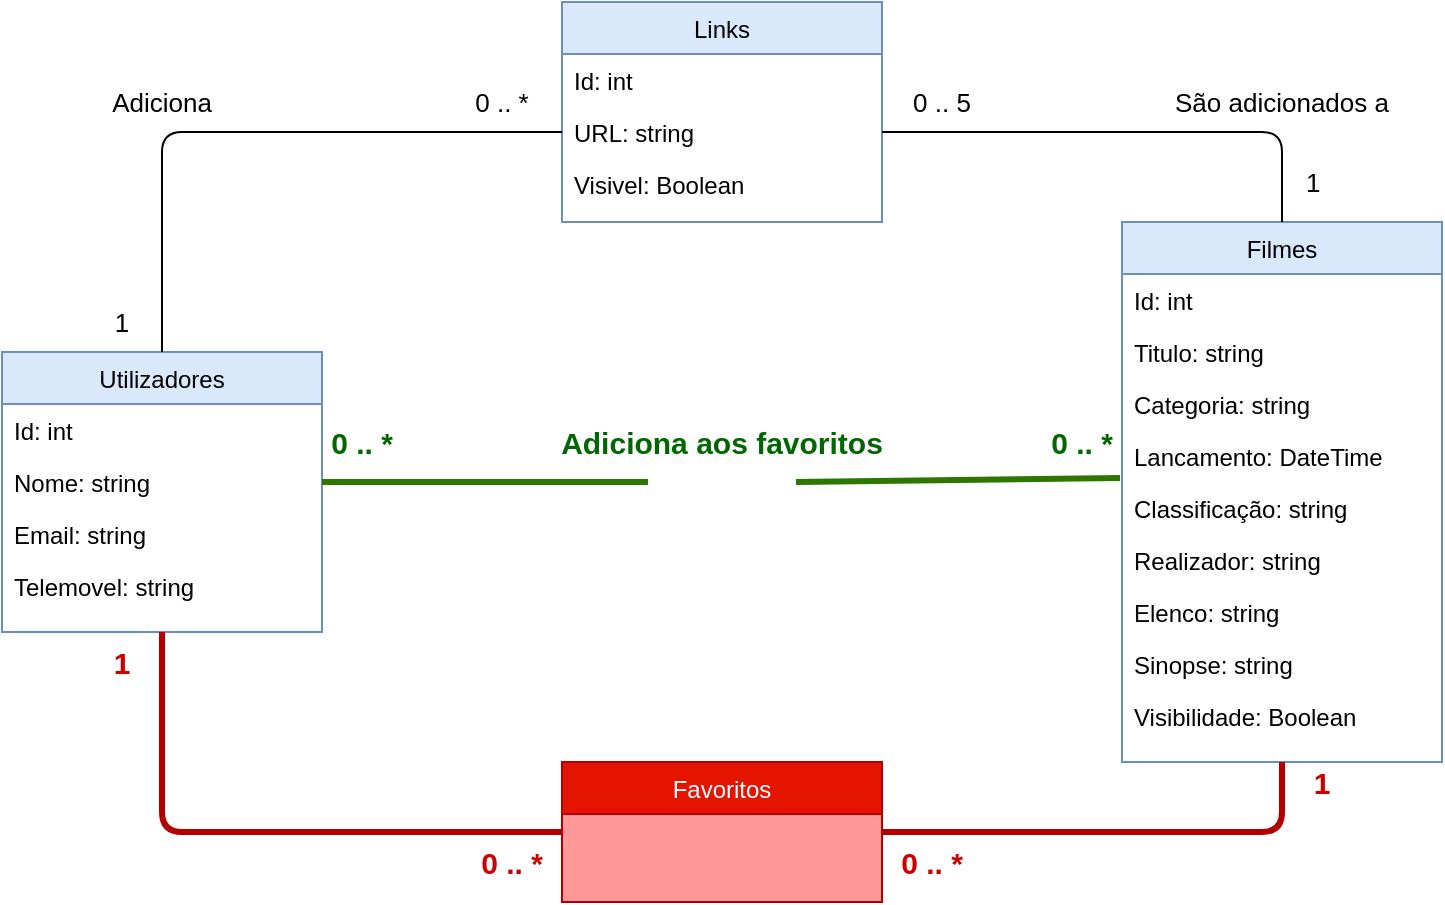 <mxfile version="14.1.8" type="device"><diagram id="C5RBs43oDa-KdzZeNtuy" name="Page-1"><mxGraphModel dx="1422" dy="737" grid="1" gridSize="10" guides="1" tooltips="1" connect="1" arrows="1" fold="1" page="1" pageScale="1" pageWidth="827" pageHeight="1169" math="0" shadow="0"><root><mxCell id="WIyWlLk6GJQsqaUBKTNV-0"/><mxCell id="WIyWlLk6GJQsqaUBKTNV-1" parent="WIyWlLk6GJQsqaUBKTNV-0"/><mxCell id="zkfFHV4jXpPFQw0GAbJ--0" value="Utilizadores" style="swimlane;fontStyle=0;align=center;verticalAlign=top;childLayout=stackLayout;horizontal=1;startSize=26;horizontalStack=0;resizeParent=1;resizeLast=0;collapsible=1;marginBottom=0;rounded=0;shadow=0;strokeWidth=1;fillColor=#dae8fc;strokeColor=#6c8ebf;" parent="WIyWlLk6GJQsqaUBKTNV-1" vertex="1"><mxGeometry x="40" y="265" width="160" height="140" as="geometry"><mxRectangle x="230" y="140" width="160" height="26" as="alternateBounds"/></mxGeometry></mxCell><mxCell id="zkfFHV4jXpPFQw0GAbJ--1" value="Id: int" style="text;align=left;verticalAlign=top;spacingLeft=4;spacingRight=4;overflow=hidden;rotatable=0;points=[[0,0.5],[1,0.5]];portConstraint=eastwest;" parent="zkfFHV4jXpPFQw0GAbJ--0" vertex="1"><mxGeometry y="26" width="160" height="26" as="geometry"/></mxCell><mxCell id="zkfFHV4jXpPFQw0GAbJ--2" value="Nome: string" style="text;align=left;verticalAlign=top;spacingLeft=4;spacingRight=4;overflow=hidden;rotatable=0;points=[[0,0.5],[1,0.5]];portConstraint=eastwest;rounded=0;shadow=0;html=0;" parent="zkfFHV4jXpPFQw0GAbJ--0" vertex="1"><mxGeometry y="52" width="160" height="26" as="geometry"/></mxCell><mxCell id="zkfFHV4jXpPFQw0GAbJ--3" value="Email: string" style="text;align=left;verticalAlign=top;spacingLeft=4;spacingRight=4;overflow=hidden;rotatable=0;points=[[0,0.5],[1,0.5]];portConstraint=eastwest;rounded=0;shadow=0;html=0;" parent="zkfFHV4jXpPFQw0GAbJ--0" vertex="1"><mxGeometry y="78" width="160" height="26" as="geometry"/></mxCell><mxCell id="qcGB6cNOZaZRc3PSAfBK-1" value="Telemovel: string" style="text;align=left;verticalAlign=top;spacingLeft=4;spacingRight=4;overflow=hidden;rotatable=0;points=[[0,0.5],[1,0.5]];portConstraint=eastwest;rounded=0;shadow=0;html=0;" vertex="1" parent="zkfFHV4jXpPFQw0GAbJ--0"><mxGeometry y="104" width="160" height="26" as="geometry"/></mxCell><mxCell id="zkfFHV4jXpPFQw0GAbJ--6" value="Links" style="swimlane;fontStyle=0;align=center;verticalAlign=top;childLayout=stackLayout;horizontal=1;startSize=26;horizontalStack=0;resizeParent=1;resizeLast=0;collapsible=1;marginBottom=0;rounded=0;shadow=0;strokeWidth=1;fillColor=#dae8fc;strokeColor=#6c8ebf;" parent="WIyWlLk6GJQsqaUBKTNV-1" vertex="1"><mxGeometry x="320" y="90" width="160" height="110" as="geometry"><mxRectangle x="130" y="380" width="160" height="26" as="alternateBounds"/></mxGeometry></mxCell><mxCell id="zkfFHV4jXpPFQw0GAbJ--7" value="Id: int" style="text;align=left;verticalAlign=top;spacingLeft=4;spacingRight=4;overflow=hidden;rotatable=0;points=[[0,0.5],[1,0.5]];portConstraint=eastwest;" parent="zkfFHV4jXpPFQw0GAbJ--6" vertex="1"><mxGeometry y="26" width="160" height="26" as="geometry"/></mxCell><mxCell id="zkfFHV4jXpPFQw0GAbJ--8" value="URL: string" style="text;align=left;verticalAlign=top;spacingLeft=4;spacingRight=4;overflow=hidden;rotatable=0;points=[[0,0.5],[1,0.5]];portConstraint=eastwest;rounded=0;shadow=0;html=0;" parent="zkfFHV4jXpPFQw0GAbJ--6" vertex="1"><mxGeometry y="52" width="160" height="26" as="geometry"/></mxCell><mxCell id="qcGB6cNOZaZRc3PSAfBK-6" value="Visivel: Boolean" style="text;align=left;verticalAlign=top;spacingLeft=4;spacingRight=4;overflow=hidden;rotatable=0;points=[[0,0.5],[1,0.5]];portConstraint=eastwest;rounded=0;shadow=0;html=0;" vertex="1" parent="zkfFHV4jXpPFQw0GAbJ--6"><mxGeometry y="78" width="160" height="26" as="geometry"/></mxCell><mxCell id="zkfFHV4jXpPFQw0GAbJ--13" value="Favoritos" style="swimlane;fontStyle=0;align=center;verticalAlign=top;childLayout=stackLayout;horizontal=1;startSize=26;horizontalStack=0;resizeParent=1;resizeLast=0;collapsible=1;marginBottom=0;rounded=0;shadow=0;strokeWidth=1;fillColor=#e51400;strokeColor=#B20000;fontColor=#ffffff;labelBackgroundColor=none;swimlaneFillColor=#FF9999;" parent="WIyWlLk6GJQsqaUBKTNV-1" vertex="1"><mxGeometry x="320" y="470" width="160" height="70" as="geometry"><mxRectangle x="340" y="380" width="170" height="26" as="alternateBounds"/></mxGeometry></mxCell><mxCell id="zkfFHV4jXpPFQw0GAbJ--17" value="Filmes" style="swimlane;fontStyle=0;align=center;verticalAlign=top;childLayout=stackLayout;horizontal=1;startSize=26;horizontalStack=0;resizeParent=1;resizeLast=0;collapsible=1;marginBottom=0;rounded=0;shadow=0;strokeWidth=1;fillColor=#dae8fc;strokeColor=#6c8ebf;" parent="WIyWlLk6GJQsqaUBKTNV-1" vertex="1"><mxGeometry x="600" y="200" width="160" height="270" as="geometry"><mxRectangle x="550" y="140" width="160" height="26" as="alternateBounds"/></mxGeometry></mxCell><mxCell id="zkfFHV4jXpPFQw0GAbJ--18" value="Id: int" style="text;align=left;verticalAlign=top;spacingLeft=4;spacingRight=4;overflow=hidden;rotatable=0;points=[[0,0.5],[1,0.5]];portConstraint=eastwest;" parent="zkfFHV4jXpPFQw0GAbJ--17" vertex="1"><mxGeometry y="26" width="160" height="26" as="geometry"/></mxCell><mxCell id="zkfFHV4jXpPFQw0GAbJ--19" value="Titulo: string" style="text;align=left;verticalAlign=top;spacingLeft=4;spacingRight=4;overflow=hidden;rotatable=0;points=[[0,0.5],[1,0.5]];portConstraint=eastwest;rounded=0;shadow=0;html=0;" parent="zkfFHV4jXpPFQw0GAbJ--17" vertex="1"><mxGeometry y="52" width="160" height="26" as="geometry"/></mxCell><mxCell id="zkfFHV4jXpPFQw0GAbJ--20" value="Categoria: string" style="text;align=left;verticalAlign=top;spacingLeft=4;spacingRight=4;overflow=hidden;rotatable=0;points=[[0,0.5],[1,0.5]];portConstraint=eastwest;rounded=0;shadow=0;html=0;" parent="zkfFHV4jXpPFQw0GAbJ--17" vertex="1"><mxGeometry y="78" width="160" height="26" as="geometry"/></mxCell><mxCell id="zkfFHV4jXpPFQw0GAbJ--21" value="Lancamento: DateTime" style="text;align=left;verticalAlign=top;spacingLeft=4;spacingRight=4;overflow=hidden;rotatable=0;points=[[0,0.5],[1,0.5]];portConstraint=eastwest;rounded=0;shadow=0;html=0;" parent="zkfFHV4jXpPFQw0GAbJ--17" vertex="1"><mxGeometry y="104" width="160" height="26" as="geometry"/></mxCell><mxCell id="zkfFHV4jXpPFQw0GAbJ--22" value="Classificação: string" style="text;align=left;verticalAlign=top;spacingLeft=4;spacingRight=4;overflow=hidden;rotatable=0;points=[[0,0.5],[1,0.5]];portConstraint=eastwest;rounded=0;shadow=0;html=0;" parent="zkfFHV4jXpPFQw0GAbJ--17" vertex="1"><mxGeometry y="130" width="160" height="26" as="geometry"/></mxCell><mxCell id="qcGB6cNOZaZRc3PSAfBK-2" value="Realizador: string" style="text;align=left;verticalAlign=top;spacingLeft=4;spacingRight=4;overflow=hidden;rotatable=0;points=[[0,0.5],[1,0.5]];portConstraint=eastwest;rounded=0;shadow=0;html=0;" vertex="1" parent="zkfFHV4jXpPFQw0GAbJ--17"><mxGeometry y="156" width="160" height="26" as="geometry"/></mxCell><mxCell id="qcGB6cNOZaZRc3PSAfBK-3" value="Elenco: string" style="text;align=left;verticalAlign=top;spacingLeft=4;spacingRight=4;overflow=hidden;rotatable=0;points=[[0,0.5],[1,0.5]];portConstraint=eastwest;rounded=0;shadow=0;html=0;" vertex="1" parent="zkfFHV4jXpPFQw0GAbJ--17"><mxGeometry y="182" width="160" height="26" as="geometry"/></mxCell><mxCell id="qcGB6cNOZaZRc3PSAfBK-4" value="Sinopse: string" style="text;align=left;verticalAlign=top;spacingLeft=4;spacingRight=4;overflow=hidden;rotatable=0;points=[[0,0.5],[1,0.5]];portConstraint=eastwest;rounded=0;shadow=0;html=0;" vertex="1" parent="zkfFHV4jXpPFQw0GAbJ--17"><mxGeometry y="208" width="160" height="26" as="geometry"/></mxCell><mxCell id="qcGB6cNOZaZRc3PSAfBK-5" value="Visibilidade: Boolean" style="text;align=left;verticalAlign=top;spacingLeft=4;spacingRight=4;overflow=hidden;rotatable=0;points=[[0,0.5],[1,0.5]];portConstraint=eastwest;rounded=0;shadow=0;html=0;" vertex="1" parent="zkfFHV4jXpPFQw0GAbJ--17"><mxGeometry y="234" width="160" height="26" as="geometry"/></mxCell><mxCell id="qcGB6cNOZaZRc3PSAfBK-9" value="" style="endArrow=none;html=1;exitX=0;exitY=0.5;exitDx=0;exitDy=0;fillColor=#e51400;strokeColor=#B20000;strokeWidth=3;entryX=0.5;entryY=1;entryDx=0;entryDy=0;" edge="1" parent="WIyWlLk6GJQsqaUBKTNV-1" source="zkfFHV4jXpPFQw0GAbJ--13" target="zkfFHV4jXpPFQw0GAbJ--0"><mxGeometry width="50" height="50" relative="1" as="geometry"><mxPoint x="120" y="470" as="sourcePoint"/><mxPoint x="160" y="420" as="targetPoint"/><Array as="points"><mxPoint x="120" y="505"/></Array></mxGeometry></mxCell><mxCell id="qcGB6cNOZaZRc3PSAfBK-10" value="" style="endArrow=none;html=1;exitX=0.5;exitY=0;exitDx=0;exitDy=0;entryX=0;entryY=0.5;entryDx=0;entryDy=0;" edge="1" parent="WIyWlLk6GJQsqaUBKTNV-1" source="zkfFHV4jXpPFQw0GAbJ--0" target="zkfFHV4jXpPFQw0GAbJ--8"><mxGeometry width="50" height="50" relative="1" as="geometry"><mxPoint x="150" y="270" as="sourcePoint"/><mxPoint x="200" y="220" as="targetPoint"/><Array as="points"><mxPoint x="120" y="155"/></Array></mxGeometry></mxCell><mxCell id="qcGB6cNOZaZRc3PSAfBK-11" value="" style="endArrow=none;html=1;strokeWidth=3;entryX=0.5;entryY=1;entryDx=0;entryDy=0;exitX=1;exitY=0.5;exitDx=0;exitDy=0;fillColor=#e51400;strokeColor=#B20000;" edge="1" parent="WIyWlLk6GJQsqaUBKTNV-1" source="zkfFHV4jXpPFQw0GAbJ--13" target="zkfFHV4jXpPFQw0GAbJ--17"><mxGeometry width="50" height="50" relative="1" as="geometry"><mxPoint x="540" y="430" as="sourcePoint"/><mxPoint x="590" y="380" as="targetPoint"/><Array as="points"><mxPoint x="680" y="505"/></Array></mxGeometry></mxCell><mxCell id="qcGB6cNOZaZRc3PSAfBK-12" value="" style="endArrow=none;html=1;strokeWidth=1;entryX=0.5;entryY=0;entryDx=0;entryDy=0;exitX=1;exitY=0.5;exitDx=0;exitDy=0;" edge="1" parent="WIyWlLk6GJQsqaUBKTNV-1" source="zkfFHV4jXpPFQw0GAbJ--8" target="zkfFHV4jXpPFQw0GAbJ--17"><mxGeometry width="50" height="50" relative="1" as="geometry"><mxPoint x="540" y="430" as="sourcePoint"/><mxPoint x="590" y="380" as="targetPoint"/><Array as="points"><mxPoint x="680" y="155"/></Array></mxGeometry></mxCell><mxCell id="qcGB6cNOZaZRc3PSAfBK-13" value="" style="endArrow=none;html=1;strokeWidth=3;exitX=1;exitY=0.5;exitDx=0;exitDy=0;fillColor=#60a917;strokeColor=#2D7600;" edge="1" parent="WIyWlLk6GJQsqaUBKTNV-1" source="qcGB6cNOZaZRc3PSAfBK-33"><mxGeometry width="50" height="50" relative="1" as="geometry"><mxPoint x="540" y="430" as="sourcePoint"/><mxPoint x="599" y="328" as="targetPoint"/></mxGeometry></mxCell><mxCell id="qcGB6cNOZaZRc3PSAfBK-14" value="0 .. 5" style="text;html=1;strokeColor=none;fillColor=none;align=center;verticalAlign=middle;whiteSpace=wrap;rounded=0;labelBackgroundColor=none;fontSize=13;" vertex="1" parent="WIyWlLk6GJQsqaUBKTNV-1"><mxGeometry x="490" y="130" width="40" height="20" as="geometry"/></mxCell><mxCell id="qcGB6cNOZaZRc3PSAfBK-15" value="0 .. *" style="text;html=1;strokeColor=none;fillColor=none;align=center;verticalAlign=middle;whiteSpace=wrap;rounded=0;labelBackgroundColor=none;fontSize=13;" vertex="1" parent="WIyWlLk6GJQsqaUBKTNV-1"><mxGeometry x="270" y="130" width="40" height="20" as="geometry"/></mxCell><mxCell id="qcGB6cNOZaZRc3PSAfBK-16" value="1" style="text;html=1;strokeColor=none;fillColor=none;align=left;verticalAlign=middle;whiteSpace=wrap;rounded=0;labelBackgroundColor=none;fontSize=13;" vertex="1" parent="WIyWlLk6GJQsqaUBKTNV-1"><mxGeometry x="690" y="170" width="40" height="20" as="geometry"/></mxCell><mxCell id="qcGB6cNOZaZRc3PSAfBK-17" value="1" style="text;html=1;strokeColor=none;fillColor=none;align=center;verticalAlign=middle;whiteSpace=wrap;rounded=0;labelBackgroundColor=none;fontSize=13;" vertex="1" parent="WIyWlLk6GJQsqaUBKTNV-1"><mxGeometry x="80" y="240" width="40" height="20" as="geometry"/></mxCell><mxCell id="qcGB6cNOZaZRc3PSAfBK-18" value="0 .. *" style="text;html=1;strokeColor=none;fillColor=none;align=center;verticalAlign=middle;whiteSpace=wrap;rounded=0;labelBackgroundColor=none;fontSize=15;fontStyle=1;fontColor=#006600;" vertex="1" parent="WIyWlLk6GJQsqaUBKTNV-1"><mxGeometry x="200" y="300" width="40" height="20" as="geometry"/></mxCell><mxCell id="qcGB6cNOZaZRc3PSAfBK-19" value="0 .. *" style="text;html=1;strokeColor=none;fillColor=none;align=center;verticalAlign=middle;whiteSpace=wrap;rounded=0;labelBackgroundColor=none;fontSize=15;fontColor=#006600;fontStyle=1" vertex="1" parent="WIyWlLk6GJQsqaUBKTNV-1"><mxGeometry x="560" y="300" width="40" height="20" as="geometry"/></mxCell><mxCell id="qcGB6cNOZaZRc3PSAfBK-21" value="Adiciona aos favoritos" style="text;html=1;strokeColor=none;fillColor=none;align=center;verticalAlign=middle;whiteSpace=wrap;rounded=0;labelBackgroundColor=none;fontSize=15;fontColor=#006600;fontStyle=1" vertex="1" parent="WIyWlLk6GJQsqaUBKTNV-1"><mxGeometry x="315" y="300" width="170" height="20" as="geometry"/></mxCell><mxCell id="qcGB6cNOZaZRc3PSAfBK-23" value="&lt;font color=&quot;#cc0000&quot;&gt;1&lt;/font&gt;" style="text;html=1;strokeColor=none;fillColor=none;align=center;verticalAlign=middle;whiteSpace=wrap;rounded=0;labelBackgroundColor=none;fontSize=15;fontStyle=1;fontColor=#006600;" vertex="1" parent="WIyWlLk6GJQsqaUBKTNV-1"><mxGeometry x="80" y="410" width="40" height="20" as="geometry"/></mxCell><mxCell id="qcGB6cNOZaZRc3PSAfBK-24" value="&lt;font color=&quot;#cc0000&quot;&gt;0 .. *&lt;/font&gt;" style="text;html=1;strokeColor=none;fillColor=none;align=center;verticalAlign=middle;whiteSpace=wrap;rounded=0;labelBackgroundColor=none;fontSize=15;fontStyle=1;fontColor=#006600;" vertex="1" parent="WIyWlLk6GJQsqaUBKTNV-1"><mxGeometry x="275" y="510" width="40" height="20" as="geometry"/></mxCell><mxCell id="qcGB6cNOZaZRc3PSAfBK-25" value="&lt;font color=&quot;#cc0000&quot;&gt;0 .. *&lt;/font&gt;" style="text;html=1;strokeColor=none;fillColor=none;align=center;verticalAlign=middle;whiteSpace=wrap;rounded=0;labelBackgroundColor=none;fontSize=15;fontStyle=1;fontColor=#006600;" vertex="1" parent="WIyWlLk6GJQsqaUBKTNV-1"><mxGeometry x="485" y="510" width="40" height="20" as="geometry"/></mxCell><mxCell id="qcGB6cNOZaZRc3PSAfBK-26" value="&lt;font color=&quot;#cc0000&quot;&gt;1&lt;/font&gt;" style="text;html=1;strokeColor=none;fillColor=none;align=center;verticalAlign=middle;whiteSpace=wrap;rounded=0;labelBackgroundColor=none;fontSize=15;fontStyle=1;fontColor=#006600;" vertex="1" parent="WIyWlLk6GJQsqaUBKTNV-1"><mxGeometry x="680" y="470" width="40" height="20" as="geometry"/></mxCell><mxCell id="qcGB6cNOZaZRc3PSAfBK-27" value="Adiciona" style="text;html=1;strokeColor=none;fillColor=none;align=center;verticalAlign=middle;whiteSpace=wrap;rounded=0;labelBackgroundColor=none;fontSize=13;" vertex="1" parent="WIyWlLk6GJQsqaUBKTNV-1"><mxGeometry x="100" y="130" width="40" height="20" as="geometry"/></mxCell><mxCell id="qcGB6cNOZaZRc3PSAfBK-28" value="São adicionados a" style="text;html=1;strokeColor=none;fillColor=none;align=center;verticalAlign=middle;whiteSpace=wrap;rounded=0;labelBackgroundColor=none;fontSize=13;" vertex="1" parent="WIyWlLk6GJQsqaUBKTNV-1"><mxGeometry x="625" y="130" width="110" height="20" as="geometry"/></mxCell><mxCell id="qcGB6cNOZaZRc3PSAfBK-33" value="" style="shape=image;html=1;verticalAlign=top;verticalLabelPosition=bottom;labelBackgroundColor=#ffffff;imageAspect=0;aspect=fixed;image=https://cdn1.iconfinder.com/data/icons/feather-2/24/x-128.png;strokeColor=#333333;gradientColor=none;fontSize=15;fontColor=#FF0000;align=left;connectable=0;allowArrows=0;" vertex="1" parent="WIyWlLk6GJQsqaUBKTNV-1"><mxGeometry x="363" y="293" width="74" height="74" as="geometry"/></mxCell><mxCell id="qcGB6cNOZaZRc3PSAfBK-36" value="" style="endArrow=none;html=1;strokeWidth=3;exitX=1;exitY=0.5;exitDx=0;exitDy=0;fillColor=#60a917;strokeColor=#2D7600;" edge="1" parent="WIyWlLk6GJQsqaUBKTNV-1" source="zkfFHV4jXpPFQw0GAbJ--2" target="qcGB6cNOZaZRc3PSAfBK-33"><mxGeometry width="50" height="50" relative="1" as="geometry"><mxPoint x="200" y="330" as="sourcePoint"/><mxPoint x="599" y="328" as="targetPoint"/></mxGeometry></mxCell></root></mxGraphModel></diagram></mxfile>